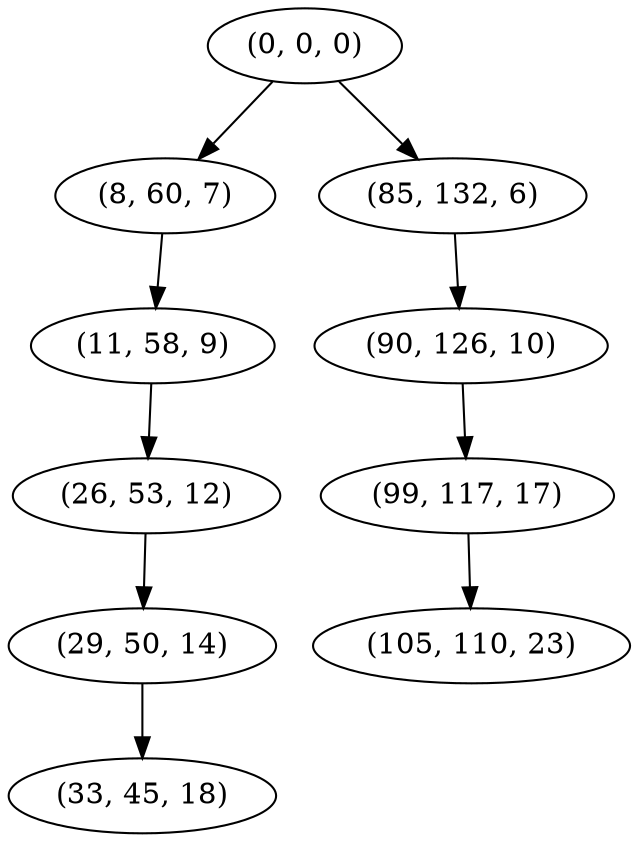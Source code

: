 digraph tree {
    "(0, 0, 0)";
    "(8, 60, 7)";
    "(11, 58, 9)";
    "(26, 53, 12)";
    "(29, 50, 14)";
    "(33, 45, 18)";
    "(85, 132, 6)";
    "(90, 126, 10)";
    "(99, 117, 17)";
    "(105, 110, 23)";
    "(0, 0, 0)" -> "(8, 60, 7)";
    "(0, 0, 0)" -> "(85, 132, 6)";
    "(8, 60, 7)" -> "(11, 58, 9)";
    "(11, 58, 9)" -> "(26, 53, 12)";
    "(26, 53, 12)" -> "(29, 50, 14)";
    "(29, 50, 14)" -> "(33, 45, 18)";
    "(85, 132, 6)" -> "(90, 126, 10)";
    "(90, 126, 10)" -> "(99, 117, 17)";
    "(99, 117, 17)" -> "(105, 110, 23)";
}
